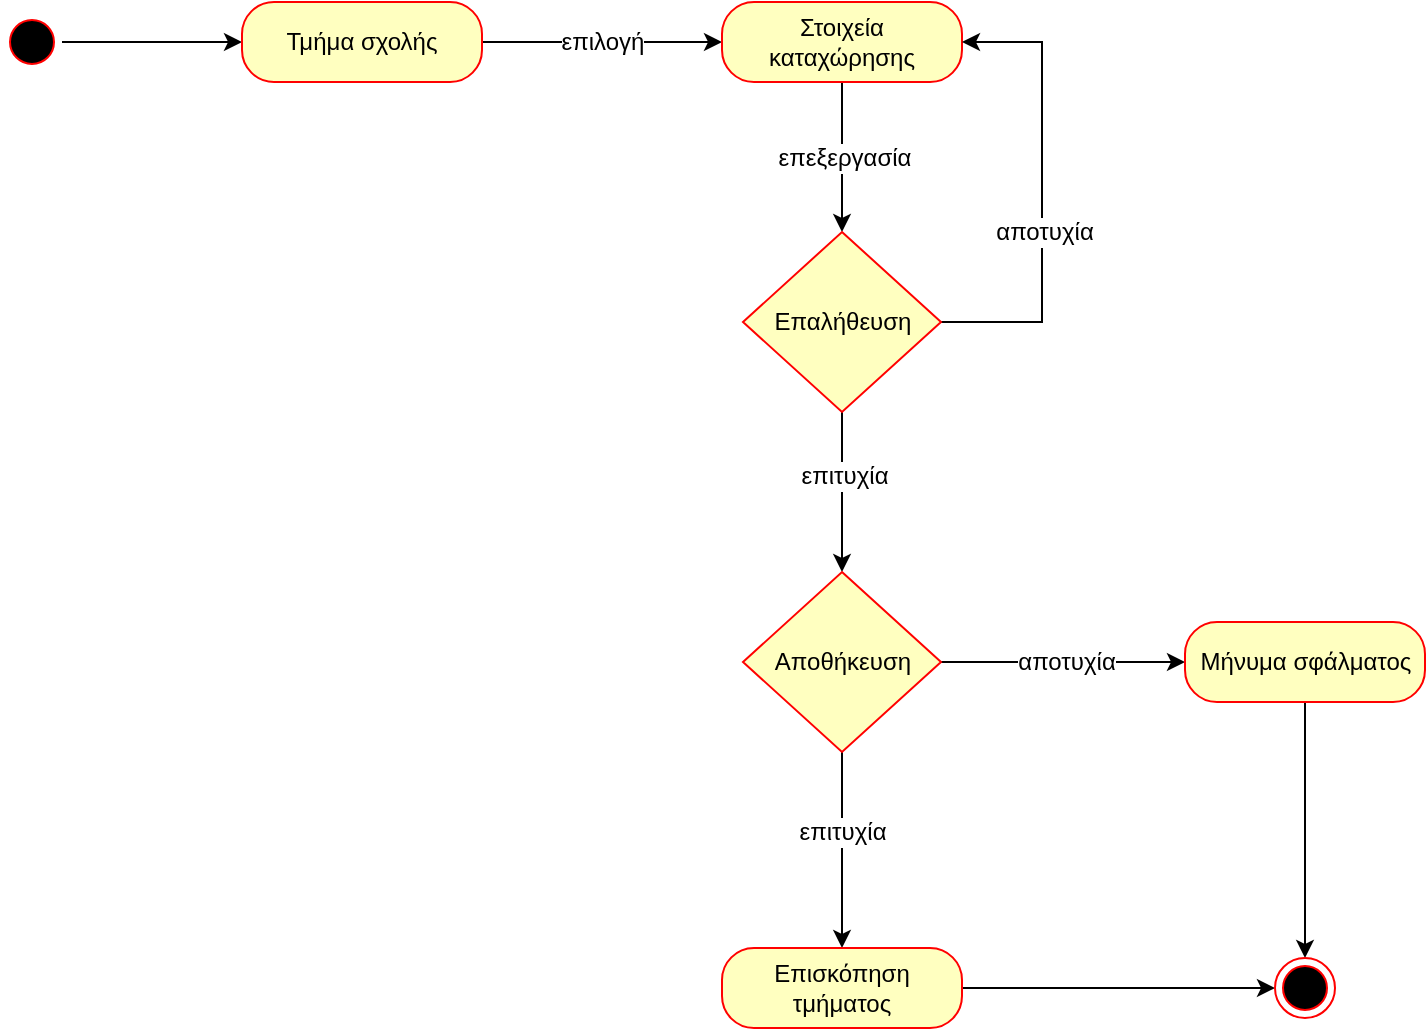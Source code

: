 <mxfile version="10.6.3" type="device"><diagram id="ihXu7p4D1tJUp_uwZE6R" name="Page-1"><mxGraphModel dx="1162" dy="596" grid="1" gridSize="10" guides="1" tooltips="1" connect="1" arrows="1" fold="1" page="1" pageScale="1" pageWidth="850" pageHeight="1100" math="0" shadow="0"><root><mxCell id="0"/><mxCell id="1" parent="0"/><mxCell id="Lf3PoT6-gr4rHHBsKuxm-1" style="edgeStyle=orthogonalEdgeStyle;rounded=0;orthogonalLoop=1;jettySize=auto;html=1;exitX=1;exitY=0.5;exitDx=0;exitDy=0;" edge="1" parent="1" source="Lf3PoT6-gr4rHHBsKuxm-2" target="Lf3PoT6-gr4rHHBsKuxm-5"><mxGeometry relative="1" as="geometry"/></mxCell><mxCell id="Lf3PoT6-gr4rHHBsKuxm-2" value="" style="ellipse;html=1;shape=startState;fillColor=#000000;strokeColor=#ff0000;" vertex="1" parent="1"><mxGeometry x="160" y="240" width="30" height="30" as="geometry"/></mxCell><mxCell id="Lf3PoT6-gr4rHHBsKuxm-3" style="edgeStyle=orthogonalEdgeStyle;rounded=0;orthogonalLoop=1;jettySize=auto;html=1;exitX=1;exitY=0.5;exitDx=0;exitDy=0;entryX=0;entryY=0.5;entryDx=0;entryDy=0;" edge="1" parent="1" source="Lf3PoT6-gr4rHHBsKuxm-5" target="Lf3PoT6-gr4rHHBsKuxm-8"><mxGeometry relative="1" as="geometry"/></mxCell><mxCell id="Lf3PoT6-gr4rHHBsKuxm-4" value="επιλογή" style="text;html=1;resizable=0;points=[];align=center;verticalAlign=middle;labelBackgroundColor=#ffffff;" vertex="1" connectable="0" parent="Lf3PoT6-gr4rHHBsKuxm-3"><mxGeometry x="-0.356" y="1" relative="1" as="geometry"><mxPoint x="21.5" y="0.5" as="offset"/></mxGeometry></mxCell><mxCell id="Lf3PoT6-gr4rHHBsKuxm-5" value="Τμήμα σχολής" style="rounded=1;whiteSpace=wrap;html=1;arcSize=40;fontColor=#000000;fillColor=#ffffc0;strokeColor=#ff0000;" vertex="1" parent="1"><mxGeometry x="280" y="235" width="120" height="40" as="geometry"/></mxCell><mxCell id="Lf3PoT6-gr4rHHBsKuxm-6" style="edgeStyle=orthogonalEdgeStyle;rounded=0;orthogonalLoop=1;jettySize=auto;html=1;exitX=0.5;exitY=1;exitDx=0;exitDy=0;entryX=0.5;entryY=0;entryDx=0;entryDy=0;" edge="1" parent="1" source="Lf3PoT6-gr4rHHBsKuxm-8" target="Lf3PoT6-gr4rHHBsKuxm-13"><mxGeometry relative="1" as="geometry"/></mxCell><mxCell id="Lf3PoT6-gr4rHHBsKuxm-7" value="επεξεργασία" style="text;html=1;resizable=0;points=[];align=center;verticalAlign=middle;labelBackgroundColor=#ffffff;" vertex="1" connectable="0" parent="Lf3PoT6-gr4rHHBsKuxm-6"><mxGeometry x="-0.298" y="3" relative="1" as="geometry"><mxPoint x="-2.5" y="11" as="offset"/></mxGeometry></mxCell><mxCell id="Lf3PoT6-gr4rHHBsKuxm-8" value="Στοιχεία καταχώρησης" style="rounded=1;whiteSpace=wrap;html=1;arcSize=40;fontColor=#000000;fillColor=#ffffc0;strokeColor=#ff0000;" vertex="1" parent="1"><mxGeometry x="520" y="235" width="120" height="40" as="geometry"/></mxCell><mxCell id="Lf3PoT6-gr4rHHBsKuxm-9" style="edgeStyle=orthogonalEdgeStyle;rounded=0;orthogonalLoop=1;jettySize=auto;html=1;exitX=1;exitY=0.5;exitDx=0;exitDy=0;entryX=1;entryY=0.5;entryDx=0;entryDy=0;" edge="1" parent="1" source="Lf3PoT6-gr4rHHBsKuxm-13" target="Lf3PoT6-gr4rHHBsKuxm-8"><mxGeometry relative="1" as="geometry"><Array as="points"><mxPoint x="680" y="395"/><mxPoint x="680" y="255"/></Array></mxGeometry></mxCell><mxCell id="Lf3PoT6-gr4rHHBsKuxm-10" value="αποτυχία" style="text;html=1;resizable=0;points=[];align=center;verticalAlign=middle;labelBackgroundColor=#ffffff;" vertex="1" connectable="0" parent="Lf3PoT6-gr4rHHBsKuxm-9"><mxGeometry x="0.266" y="2" relative="1" as="geometry"><mxPoint x="2.5" y="50" as="offset"/></mxGeometry></mxCell><mxCell id="Lf3PoT6-gr4rHHBsKuxm-11" style="edgeStyle=orthogonalEdgeStyle;rounded=0;orthogonalLoop=1;jettySize=auto;html=1;exitX=0.5;exitY=1;exitDx=0;exitDy=0;entryX=0.5;entryY=0;entryDx=0;entryDy=0;" edge="1" parent="1" source="Lf3PoT6-gr4rHHBsKuxm-13" target="Lf3PoT6-gr4rHHBsKuxm-18"><mxGeometry relative="1" as="geometry"><mxPoint x="579.69" y="519.414" as="targetPoint"/></mxGeometry></mxCell><mxCell id="Lf3PoT6-gr4rHHBsKuxm-12" value="επιτυχία" style="text;html=1;resizable=0;points=[];align=center;verticalAlign=middle;labelBackgroundColor=#ffffff;" vertex="1" connectable="0" parent="Lf3PoT6-gr4rHHBsKuxm-11"><mxGeometry x="-0.211" y="1" relative="1" as="geometry"><mxPoint as="offset"/></mxGeometry></mxCell><mxCell id="Lf3PoT6-gr4rHHBsKuxm-13" value="Επαλήθευση" style="rhombus;whiteSpace=wrap;html=1;fillColor=#ffffc0;strokeColor=#ff0000;" vertex="1" parent="1"><mxGeometry x="530.5" y="350" width="99" height="90" as="geometry"/></mxCell><mxCell id="Lf3PoT6-gr4rHHBsKuxm-14" style="edgeStyle=orthogonalEdgeStyle;rounded=0;orthogonalLoop=1;jettySize=auto;html=1;exitX=1;exitY=0.5;exitDx=0;exitDy=0;" edge="1" parent="1" source="Lf3PoT6-gr4rHHBsKuxm-18" target="Lf3PoT6-gr4rHHBsKuxm-22"><mxGeometry relative="1" as="geometry"/></mxCell><mxCell id="Lf3PoT6-gr4rHHBsKuxm-15" value="αποτυχία" style="text;html=1;resizable=0;points=[];align=center;verticalAlign=middle;labelBackgroundColor=#ffffff;" vertex="1" connectable="0" parent="Lf3PoT6-gr4rHHBsKuxm-14"><mxGeometry x="-0.004" y="-12" relative="1" as="geometry"><mxPoint x="1" y="-12" as="offset"/></mxGeometry></mxCell><mxCell id="Lf3PoT6-gr4rHHBsKuxm-16" style="edgeStyle=orthogonalEdgeStyle;rounded=0;orthogonalLoop=1;jettySize=auto;html=1;exitX=0.5;exitY=1;exitDx=0;exitDy=0;entryX=0.5;entryY=0;entryDx=0;entryDy=0;" edge="1" parent="1" source="Lf3PoT6-gr4rHHBsKuxm-18" target="Lf3PoT6-gr4rHHBsKuxm-20"><mxGeometry relative="1" as="geometry"/></mxCell><mxCell id="Lf3PoT6-gr4rHHBsKuxm-17" value="επιτυχία" style="text;html=1;resizable=0;points=[];align=center;verticalAlign=middle;labelBackgroundColor=#ffffff;" vertex="1" connectable="0" parent="Lf3PoT6-gr4rHHBsKuxm-16"><mxGeometry x="0.264" y="1" relative="1" as="geometry"><mxPoint x="-1" y="-22" as="offset"/></mxGeometry></mxCell><mxCell id="Lf3PoT6-gr4rHHBsKuxm-18" value="Αποθήκευση" style="rhombus;whiteSpace=wrap;html=1;fillColor=#ffffc0;strokeColor=#ff0000;" vertex="1" parent="1"><mxGeometry x="530.5" y="520" width="99" height="90" as="geometry"/></mxCell><mxCell id="Lf3PoT6-gr4rHHBsKuxm-19" style="edgeStyle=orthogonalEdgeStyle;rounded=0;orthogonalLoop=1;jettySize=auto;html=1;exitX=1;exitY=0.5;exitDx=0;exitDy=0;entryX=0;entryY=0.5;entryDx=0;entryDy=0;" edge="1" parent="1" source="Lf3PoT6-gr4rHHBsKuxm-20" target="Lf3PoT6-gr4rHHBsKuxm-23"><mxGeometry relative="1" as="geometry"/></mxCell><mxCell id="Lf3PoT6-gr4rHHBsKuxm-20" value="Επισκόπηση τμήματος" style="rounded=1;whiteSpace=wrap;html=1;arcSize=40;fontColor=#000000;fillColor=#ffffc0;strokeColor=#ff0000;" vertex="1" parent="1"><mxGeometry x="520" y="708" width="120" height="40" as="geometry"/></mxCell><mxCell id="Lf3PoT6-gr4rHHBsKuxm-21" style="edgeStyle=orthogonalEdgeStyle;rounded=0;orthogonalLoop=1;jettySize=auto;html=1;exitX=0.5;exitY=1;exitDx=0;exitDy=0;entryX=0.5;entryY=0;entryDx=0;entryDy=0;" edge="1" parent="1" source="Lf3PoT6-gr4rHHBsKuxm-22" target="Lf3PoT6-gr4rHHBsKuxm-23"><mxGeometry relative="1" as="geometry"/></mxCell><mxCell id="Lf3PoT6-gr4rHHBsKuxm-22" value="Μήνυμα σφάλματος" style="rounded=1;whiteSpace=wrap;html=1;arcSize=40;fontColor=#000000;fillColor=#ffffc0;strokeColor=#ff0000;" vertex="1" parent="1"><mxGeometry x="751.5" y="545" width="120" height="40" as="geometry"/></mxCell><mxCell id="Lf3PoT6-gr4rHHBsKuxm-23" value="" style="ellipse;html=1;shape=endState;fillColor=#000000;strokeColor=#ff0000;" vertex="1" parent="1"><mxGeometry x="796.5" y="713" width="30" height="30" as="geometry"/></mxCell></root></mxGraphModel></diagram></mxfile>